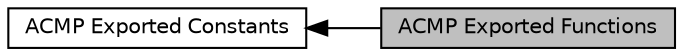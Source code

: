 digraph "ACMP Exported Functions"
{
  edge [fontname="Helvetica",fontsize="10",labelfontname="Helvetica",labelfontsize="10"];
  node [fontname="Helvetica",fontsize="10",shape=box];
  rankdir=LR;
  Node2 [label="ACMP Exported Constants",height=0.2,width=0.4,color="black", fillcolor="white", style="filled",URL="$d4/d99/group___n_a_n_o1_x2___a_c_m_p___e_x_p_o_r_t_e_d___c_o_n_s_t_a_n_t_s.html",tooltip=" "];
  Node1 [label="ACMP Exported Functions",height=0.2,width=0.4,color="black", fillcolor="grey75", style="filled", fontcolor="black",tooltip=" "];
  Node2->Node1 [shape=plaintext, dir="back", style="solid"];
}
